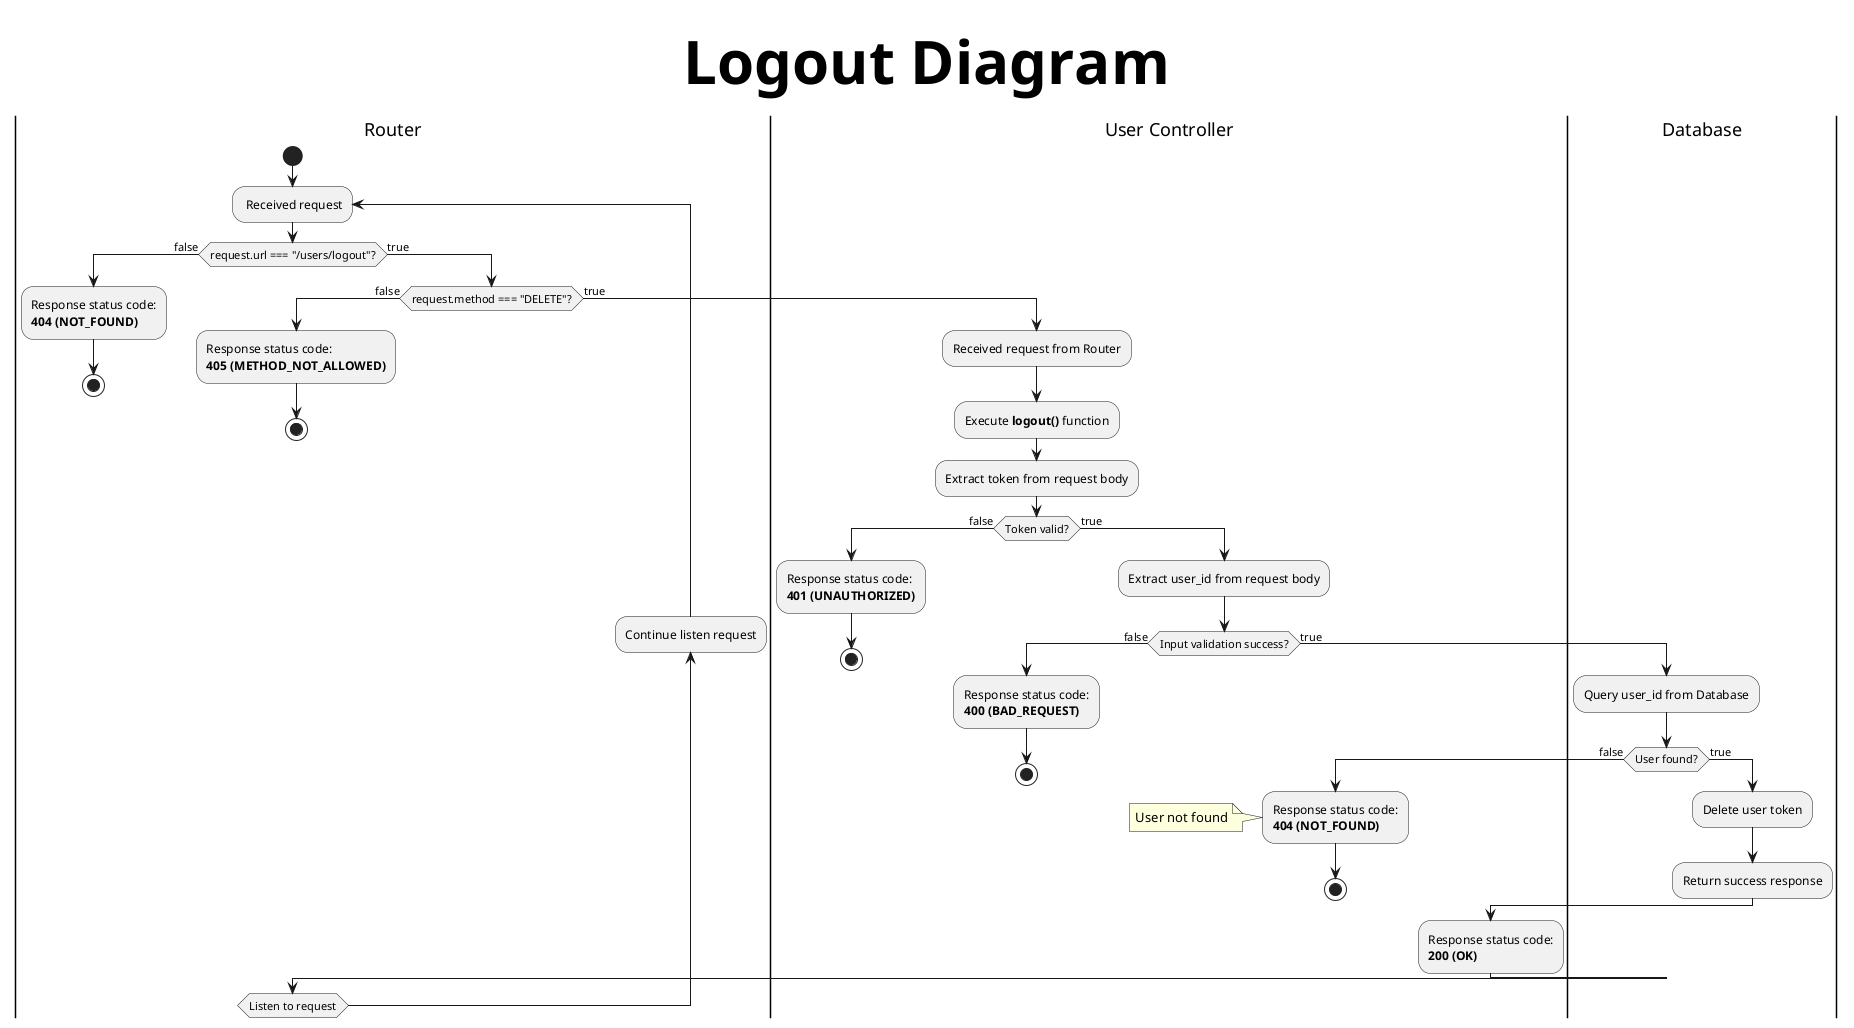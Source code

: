 @startuml
title Logout Diagram
skinparam titleFontSize 60
|Router|
start
repeat: Received request
if (request.url === "/users/logout"?) then (false)
:Response status code:
**404 (NOT_FOUND)**;
stop

else (true)
if (request.method === "DELETE"?) then (false)
:Response status code:
**405 (METHOD_NOT_ALLOWED)**;
stop

else (true)
|User Controller|
:Received request from Router;
:Execute **logout()** function;
:Extract token from request body;
if (Token valid?) then (false)
    :Response status code:
    **401 (UNAUTHORIZED)**;
    stop
    
else (true)
    :Extract user_id from request body;

    if (Input validation success?) then (false)
        :Response status code:
        **400 (BAD_REQUEST)**;
        'Validation failed
        stop

    else (true)
        |Database|
        :Query user_id from Database;

        if (User found?) then (false)
            |User Controller|
            :Response status code:
            **404 (NOT_FOUND)**;
            note left: User not found
            stop

        else (true)
            |Database|
            :Delete user token;
            :Return success response;

            |User Controller|
            :Response status code:
            **200 (OK)**;
        endif
    endif
endif
endif
endif

|Router|
backward:Continue listen request;
repeat while (Listen to request)
@enduml
